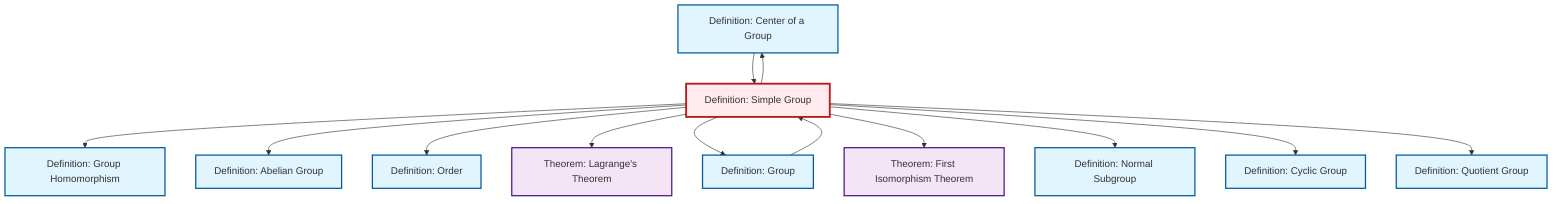 graph TD
    classDef definition fill:#e1f5fe,stroke:#01579b,stroke-width:2px
    classDef theorem fill:#f3e5f5,stroke:#4a148c,stroke-width:2px
    classDef axiom fill:#fff3e0,stroke:#e65100,stroke-width:2px
    classDef example fill:#e8f5e9,stroke:#1b5e20,stroke-width:2px
    classDef current fill:#ffebee,stroke:#b71c1c,stroke-width:3px
    def-normal-subgroup["Definition: Normal Subgroup"]:::definition
    thm-lagrange["Theorem: Lagrange's Theorem"]:::theorem
    def-center-of-group["Definition: Center of a Group"]:::definition
    def-abelian-group["Definition: Abelian Group"]:::definition
    def-order["Definition: Order"]:::definition
    def-cyclic-group["Definition: Cyclic Group"]:::definition
    def-simple-group["Definition: Simple Group"]:::definition
    def-quotient-group["Definition: Quotient Group"]:::definition
    thm-first-isomorphism["Theorem: First Isomorphism Theorem"]:::theorem
    def-homomorphism["Definition: Group Homomorphism"]:::definition
    def-group["Definition: Group"]:::definition
    def-simple-group --> def-homomorphism
    def-simple-group --> def-abelian-group
    def-simple-group --> def-order
    def-simple-group --> thm-lagrange
    def-simple-group --> def-group
    def-simple-group --> thm-first-isomorphism
    def-simple-group --> def-normal-subgroup
    def-simple-group --> def-cyclic-group
    def-group --> def-simple-group
    def-center-of-group --> def-simple-group
    def-simple-group --> def-center-of-group
    def-simple-group --> def-quotient-group
    class def-simple-group current